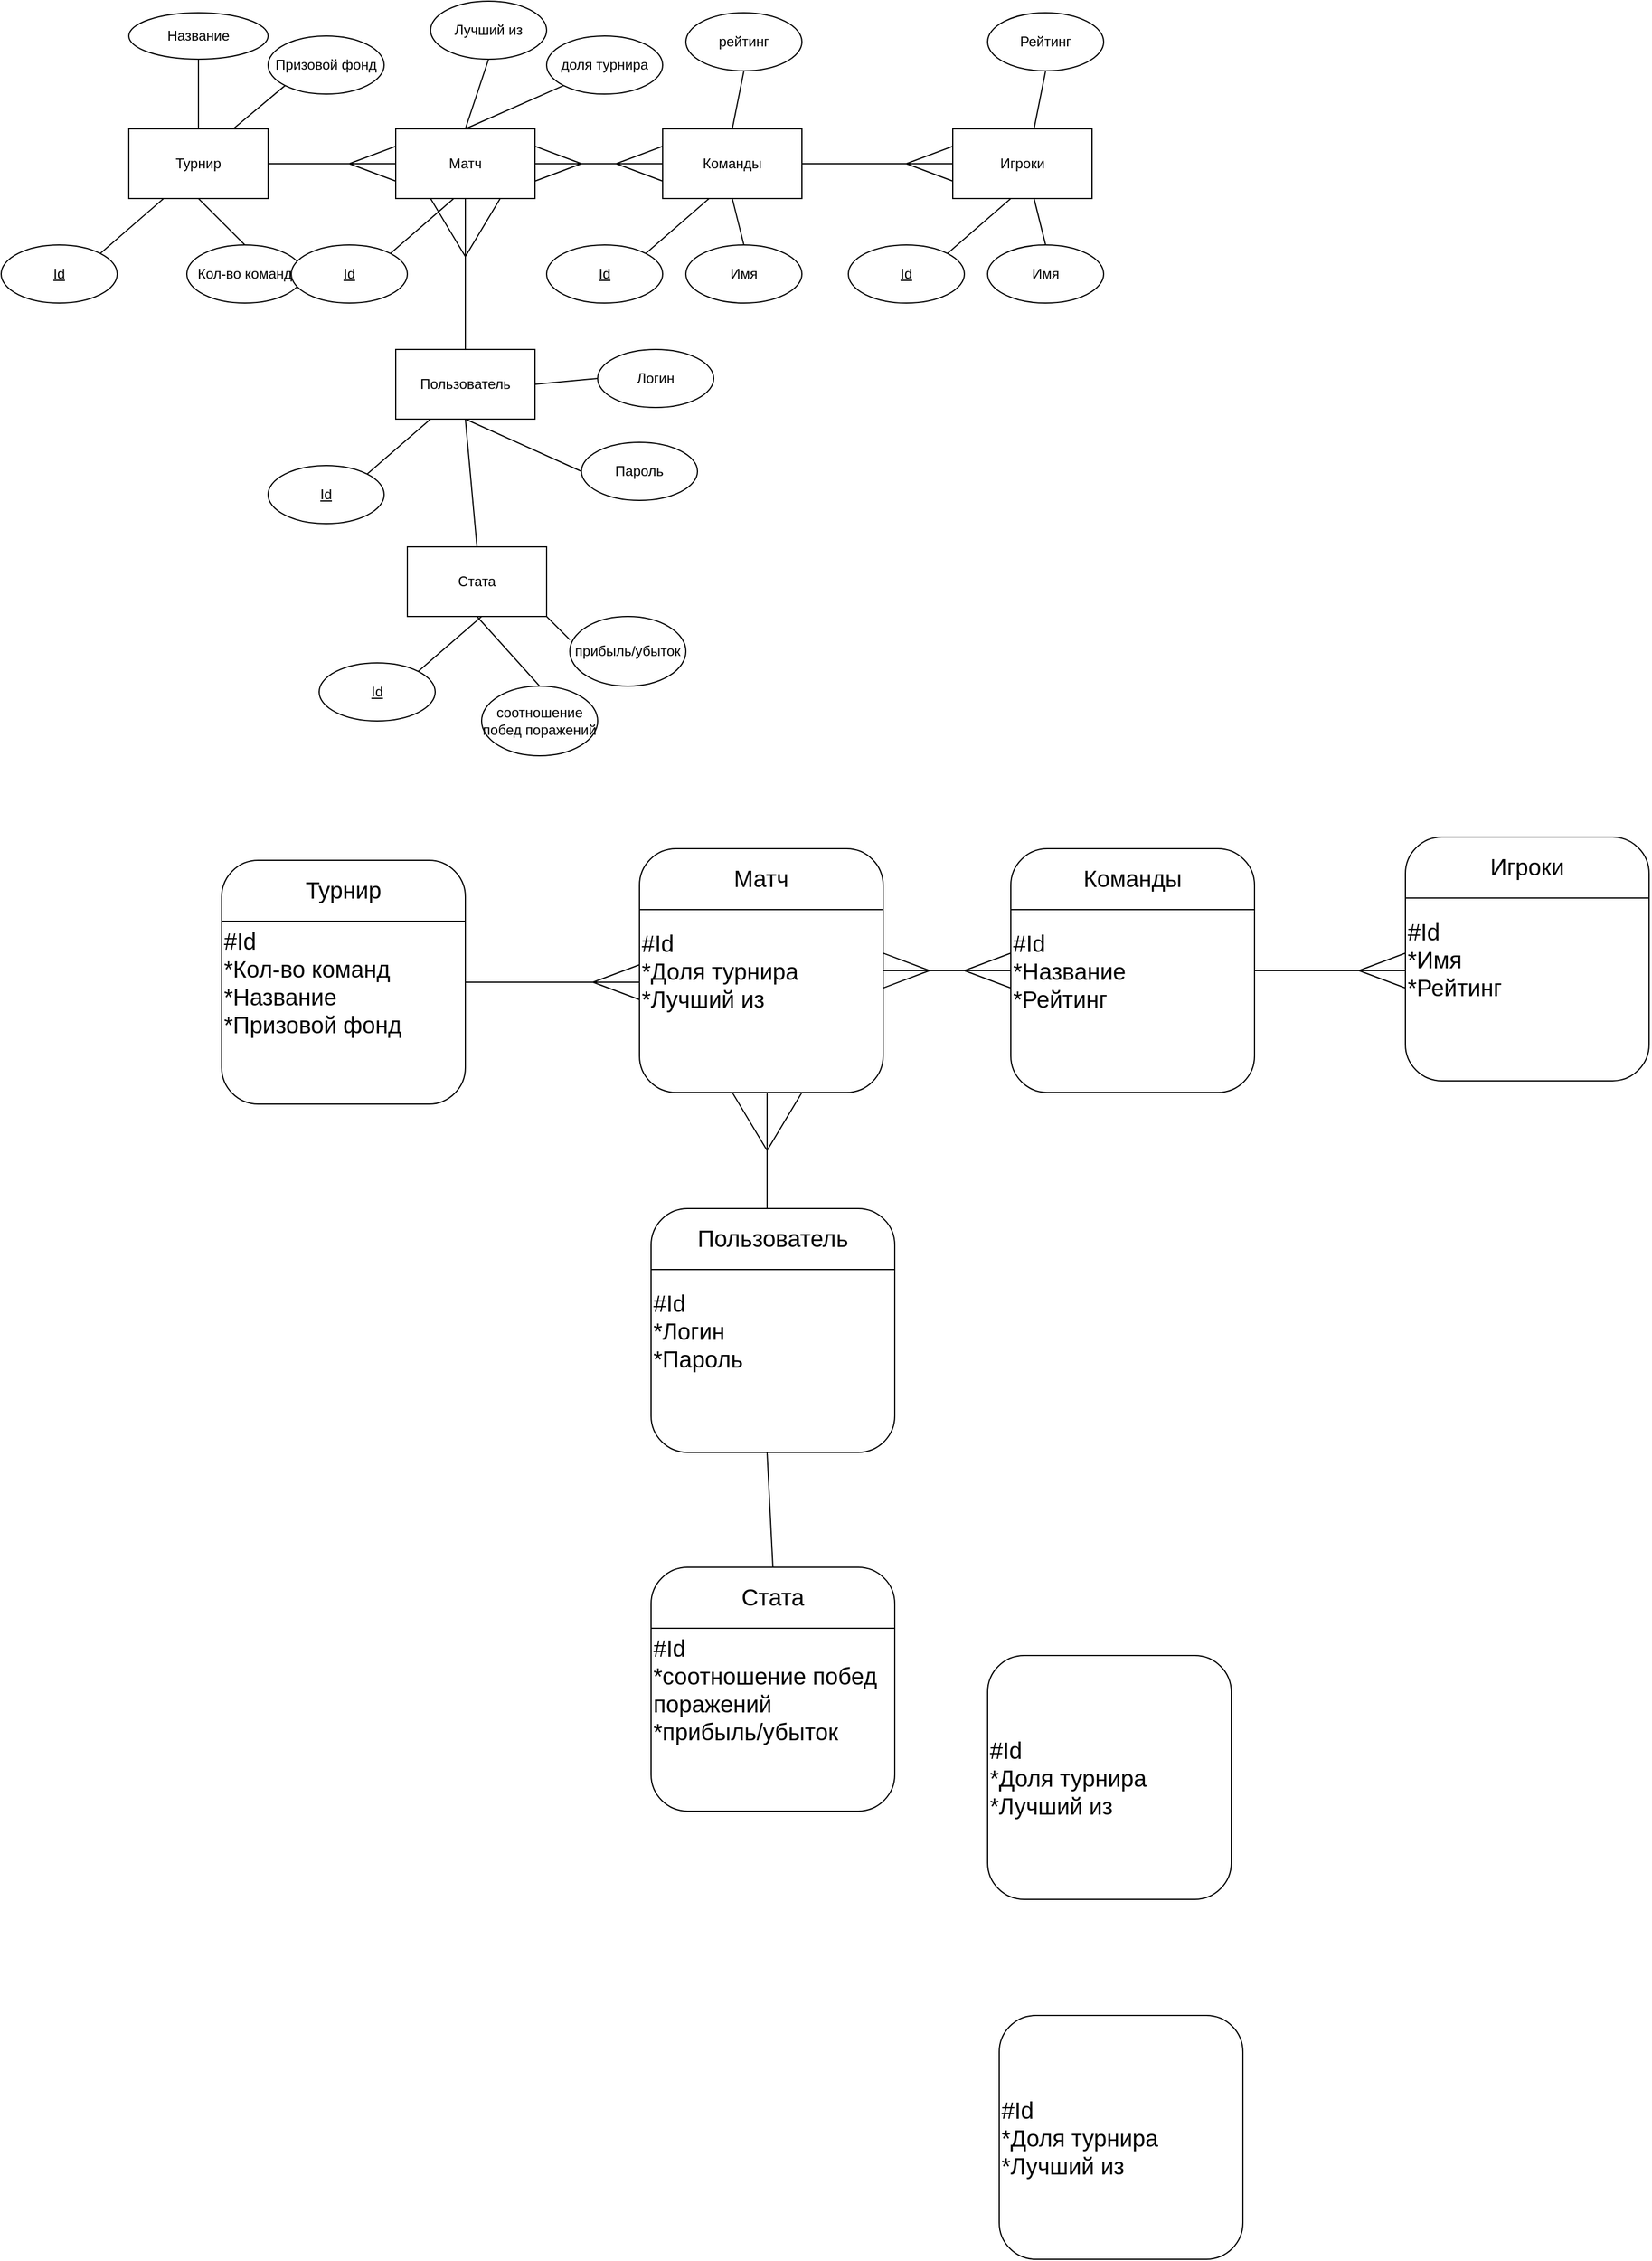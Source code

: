 <mxfile version="14.4.0" type="github">
  <diagram id="03FjcUnf6Z8f4p4BtVnu" name="Page-1">
    <mxGraphModel dx="2186" dy="793" grid="1" gridSize="10" guides="1" tooltips="1" connect="1" arrows="1" fold="1" page="1" pageScale="1" pageWidth="827" pageHeight="1169" math="0" shadow="0">
      <root>
        <mxCell id="0" />
        <mxCell id="1" parent="0" />
        <mxCell id="qCNo12KEY4N09CPlPDrK-1" value="Турнир" style="rounded=0;whiteSpace=wrap;html=1;" vertex="1" parent="1">
          <mxGeometry x="10" y="410" width="120" height="60" as="geometry" />
        </mxCell>
        <mxCell id="qCNo12KEY4N09CPlPDrK-2" value="" style="endArrow=none;html=1;exitX=1;exitY=0.5;exitDx=0;exitDy=0;" edge="1" parent="1" source="qCNo12KEY4N09CPlPDrK-1">
          <mxGeometry width="50" height="50" relative="1" as="geometry">
            <mxPoint x="200" y="480" as="sourcePoint" />
            <mxPoint x="240" y="440" as="targetPoint" />
          </mxGeometry>
        </mxCell>
        <mxCell id="qCNo12KEY4N09CPlPDrK-3" value="Матч" style="rounded=0;whiteSpace=wrap;html=1;" vertex="1" parent="1">
          <mxGeometry x="240" y="410" width="120" height="60" as="geometry" />
        </mxCell>
        <mxCell id="qCNo12KEY4N09CPlPDrK-4" value="" style="endArrow=none;html=1;entryX=0;entryY=0.25;entryDx=0;entryDy=0;" edge="1" parent="1" target="qCNo12KEY4N09CPlPDrK-3">
          <mxGeometry width="50" height="50" relative="1" as="geometry">
            <mxPoint x="200" y="440" as="sourcePoint" />
            <mxPoint x="260" y="400" as="targetPoint" />
          </mxGeometry>
        </mxCell>
        <mxCell id="qCNo12KEY4N09CPlPDrK-5" value="" style="endArrow=none;html=1;entryX=0;entryY=0.75;entryDx=0;entryDy=0;" edge="1" parent="1" target="qCNo12KEY4N09CPlPDrK-3">
          <mxGeometry width="50" height="50" relative="1" as="geometry">
            <mxPoint x="200" y="440" as="sourcePoint" />
            <mxPoint x="250" y="435" as="targetPoint" />
          </mxGeometry>
        </mxCell>
        <mxCell id="qCNo12KEY4N09CPlPDrK-6" value="" style="endArrow=none;html=1;exitX=1;exitY=0.5;exitDx=0;exitDy=0;" edge="1" parent="1">
          <mxGeometry width="50" height="50" relative="1" as="geometry">
            <mxPoint x="360" y="440" as="sourcePoint" />
            <mxPoint x="470" y="440" as="targetPoint" />
          </mxGeometry>
        </mxCell>
        <mxCell id="qCNo12KEY4N09CPlPDrK-7" value="Команды" style="rounded=0;whiteSpace=wrap;html=1;" vertex="1" parent="1">
          <mxGeometry x="470" y="410" width="120" height="60" as="geometry" />
        </mxCell>
        <mxCell id="qCNo12KEY4N09CPlPDrK-8" value="" style="endArrow=none;html=1;entryX=0;entryY=0.25;entryDx=0;entryDy=0;" edge="1" parent="1" target="qCNo12KEY4N09CPlPDrK-7">
          <mxGeometry width="50" height="50" relative="1" as="geometry">
            <mxPoint x="430" y="440" as="sourcePoint" />
            <mxPoint x="490" y="400" as="targetPoint" />
          </mxGeometry>
        </mxCell>
        <mxCell id="qCNo12KEY4N09CPlPDrK-9" value="" style="endArrow=none;html=1;entryX=0;entryY=0.75;entryDx=0;entryDy=0;" edge="1" parent="1" target="qCNo12KEY4N09CPlPDrK-7">
          <mxGeometry width="50" height="50" relative="1" as="geometry">
            <mxPoint x="430" y="440" as="sourcePoint" />
            <mxPoint x="480" y="435" as="targetPoint" />
          </mxGeometry>
        </mxCell>
        <mxCell id="qCNo12KEY4N09CPlPDrK-10" value="" style="endArrow=none;html=1;entryX=1;entryY=0.25;entryDx=0;entryDy=0;" edge="1" parent="1" target="qCNo12KEY4N09CPlPDrK-3">
          <mxGeometry width="50" height="50" relative="1" as="geometry">
            <mxPoint x="400" y="440" as="sourcePoint" />
            <mxPoint x="480" y="435" as="targetPoint" />
          </mxGeometry>
        </mxCell>
        <mxCell id="qCNo12KEY4N09CPlPDrK-11" value="" style="endArrow=none;html=1;entryX=1;entryY=0.75;entryDx=0;entryDy=0;" edge="1" parent="1" target="qCNo12KEY4N09CPlPDrK-3">
          <mxGeometry width="50" height="50" relative="1" as="geometry">
            <mxPoint x="400" y="440" as="sourcePoint" />
            <mxPoint x="480" y="465" as="targetPoint" />
          </mxGeometry>
        </mxCell>
        <mxCell id="qCNo12KEY4N09CPlPDrK-12" value="Игроки" style="rounded=0;whiteSpace=wrap;html=1;" vertex="1" parent="1">
          <mxGeometry x="720" y="410" width="120" height="60" as="geometry" />
        </mxCell>
        <mxCell id="qCNo12KEY4N09CPlPDrK-13" value="" style="endArrow=none;html=1;entryX=0;entryY=0.25;entryDx=0;entryDy=0;" edge="1" parent="1" target="qCNo12KEY4N09CPlPDrK-12">
          <mxGeometry width="50" height="50" relative="1" as="geometry">
            <mxPoint x="680" y="440" as="sourcePoint" />
            <mxPoint x="740" y="400" as="targetPoint" />
          </mxGeometry>
        </mxCell>
        <mxCell id="qCNo12KEY4N09CPlPDrK-14" value="" style="endArrow=none;html=1;entryX=0;entryY=0.75;entryDx=0;entryDy=0;" edge="1" parent="1" target="qCNo12KEY4N09CPlPDrK-12">
          <mxGeometry width="50" height="50" relative="1" as="geometry">
            <mxPoint x="680" y="440" as="sourcePoint" />
            <mxPoint x="730" y="435" as="targetPoint" />
          </mxGeometry>
        </mxCell>
        <mxCell id="qCNo12KEY4N09CPlPDrK-15" value="" style="endArrow=none;html=1;exitX=1;exitY=0.5;exitDx=0;exitDy=0;entryX=0;entryY=0.5;entryDx=0;entryDy=0;" edge="1" parent="1" source="qCNo12KEY4N09CPlPDrK-7" target="qCNo12KEY4N09CPlPDrK-12">
          <mxGeometry width="50" height="50" relative="1" as="geometry">
            <mxPoint x="370" y="450" as="sourcePoint" />
            <mxPoint x="480" y="450" as="targetPoint" />
          </mxGeometry>
        </mxCell>
        <mxCell id="qCNo12KEY4N09CPlPDrK-16" value="Пользователь" style="rounded=0;whiteSpace=wrap;html=1;" vertex="1" parent="1">
          <mxGeometry x="240" y="600" width="120" height="60" as="geometry" />
        </mxCell>
        <mxCell id="qCNo12KEY4N09CPlPDrK-17" value="" style="endArrow=none;html=1;entryX=0.5;entryY=1;entryDx=0;entryDy=0;exitX=0.5;exitY=0;exitDx=0;exitDy=0;" edge="1" parent="1" source="qCNo12KEY4N09CPlPDrK-16" target="qCNo12KEY4N09CPlPDrK-3">
          <mxGeometry width="50" height="50" relative="1" as="geometry">
            <mxPoint x="250" y="590" as="sourcePoint" />
            <mxPoint x="300" y="540" as="targetPoint" />
          </mxGeometry>
        </mxCell>
        <mxCell id="qCNo12KEY4N09CPlPDrK-18" value="" style="endArrow=none;html=1;exitX=0.25;exitY=1;exitDx=0;exitDy=0;" edge="1" parent="1" source="qCNo12KEY4N09CPlPDrK-3">
          <mxGeometry width="50" height="50" relative="1" as="geometry">
            <mxPoint x="250" y="550" as="sourcePoint" />
            <mxPoint x="300" y="520" as="targetPoint" />
          </mxGeometry>
        </mxCell>
        <mxCell id="qCNo12KEY4N09CPlPDrK-19" value="" style="endArrow=none;html=1;entryX=0.75;entryY=1;entryDx=0;entryDy=0;" edge="1" parent="1" target="qCNo12KEY4N09CPlPDrK-3">
          <mxGeometry width="50" height="50" relative="1" as="geometry">
            <mxPoint x="300" y="520" as="sourcePoint" />
            <mxPoint x="410" y="510" as="targetPoint" />
          </mxGeometry>
        </mxCell>
        <mxCell id="qCNo12KEY4N09CPlPDrK-20" value="Название" style="ellipse;whiteSpace=wrap;html=1;" vertex="1" parent="1">
          <mxGeometry x="10" y="310" width="120" height="40" as="geometry" />
        </mxCell>
        <mxCell id="qCNo12KEY4N09CPlPDrK-21" value="" style="endArrow=none;html=1;exitX=0.5;exitY=0;exitDx=0;exitDy=0;entryX=0.5;entryY=1;entryDx=0;entryDy=0;" edge="1" parent="1" source="qCNo12KEY4N09CPlPDrK-1" target="qCNo12KEY4N09CPlPDrK-20">
          <mxGeometry width="50" height="50" relative="1" as="geometry">
            <mxPoint x="60" y="430" as="sourcePoint" />
            <mxPoint x="110" y="380" as="targetPoint" />
          </mxGeometry>
        </mxCell>
        <mxCell id="qCNo12KEY4N09CPlPDrK-22" value="Призовой фонд" style="ellipse;whiteSpace=wrap;html=1;" vertex="1" parent="1">
          <mxGeometry x="130" y="330" width="100" height="50" as="geometry" />
        </mxCell>
        <mxCell id="qCNo12KEY4N09CPlPDrK-23" value="" style="endArrow=none;html=1;exitX=0.75;exitY=0;exitDx=0;exitDy=0;entryX=0;entryY=1;entryDx=0;entryDy=0;" edge="1" parent="1" source="qCNo12KEY4N09CPlPDrK-1" target="qCNo12KEY4N09CPlPDrK-22">
          <mxGeometry width="50" height="50" relative="1" as="geometry">
            <mxPoint x="210" y="420" as="sourcePoint" />
            <mxPoint x="260" y="370" as="targetPoint" />
          </mxGeometry>
        </mxCell>
        <mxCell id="qCNo12KEY4N09CPlPDrK-24" value="Кол-во команд" style="ellipse;whiteSpace=wrap;html=1;" vertex="1" parent="1">
          <mxGeometry x="60" y="510" width="100" height="50" as="geometry" />
        </mxCell>
        <mxCell id="qCNo12KEY4N09CPlPDrK-27" value="" style="endArrow=none;html=1;exitX=0.5;exitY=0;exitDx=0;exitDy=0;entryX=0.5;entryY=1;entryDx=0;entryDy=0;" edge="1" parent="1" source="qCNo12KEY4N09CPlPDrK-24" target="qCNo12KEY4N09CPlPDrK-1">
          <mxGeometry width="50" height="50" relative="1" as="geometry">
            <mxPoint x="-10" y="520" as="sourcePoint" />
            <mxPoint x="50" y="480" as="targetPoint" />
          </mxGeometry>
        </mxCell>
        <mxCell id="qCNo12KEY4N09CPlPDrK-28" value="Логин" style="ellipse;whiteSpace=wrap;html=1;" vertex="1" parent="1">
          <mxGeometry x="414" y="600" width="100" height="50" as="geometry" />
        </mxCell>
        <mxCell id="qCNo12KEY4N09CPlPDrK-29" value="Пароль" style="ellipse;whiteSpace=wrap;html=1;" vertex="1" parent="1">
          <mxGeometry x="400" y="680" width="100" height="50" as="geometry" />
        </mxCell>
        <mxCell id="qCNo12KEY4N09CPlPDrK-30" value="" style="endArrow=none;html=1;exitX=0.5;exitY=1;exitDx=0;exitDy=0;entryX=0;entryY=0.5;entryDx=0;entryDy=0;" edge="1" parent="1" source="qCNo12KEY4N09CPlPDrK-16" target="qCNo12KEY4N09CPlPDrK-29">
          <mxGeometry width="50" height="50" relative="1" as="geometry">
            <mxPoint x="320" y="690" as="sourcePoint" />
            <mxPoint x="370" y="640" as="targetPoint" />
          </mxGeometry>
        </mxCell>
        <mxCell id="qCNo12KEY4N09CPlPDrK-31" value="" style="endArrow=none;html=1;exitX=1;exitY=0.5;exitDx=0;exitDy=0;entryX=0;entryY=0.5;entryDx=0;entryDy=0;" edge="1" parent="1" source="qCNo12KEY4N09CPlPDrK-16" target="qCNo12KEY4N09CPlPDrK-28">
          <mxGeometry width="50" height="50" relative="1" as="geometry">
            <mxPoint x="310" y="670" as="sourcePoint" />
            <mxPoint x="410" y="715" as="targetPoint" />
          </mxGeometry>
        </mxCell>
        <mxCell id="qCNo12KEY4N09CPlPDrK-32" value="Лучший из" style="ellipse;whiteSpace=wrap;html=1;" vertex="1" parent="1">
          <mxGeometry x="270" y="300" width="100" height="50" as="geometry" />
        </mxCell>
        <mxCell id="qCNo12KEY4N09CPlPDrK-33" value="доля турнира" style="ellipse;whiteSpace=wrap;html=1;" vertex="1" parent="1">
          <mxGeometry x="370" y="330" width="100" height="50" as="geometry" />
        </mxCell>
        <mxCell id="qCNo12KEY4N09CPlPDrK-34" value="Имя" style="ellipse;whiteSpace=wrap;html=1;" vertex="1" parent="1">
          <mxGeometry x="490" y="510" width="100" height="50" as="geometry" />
        </mxCell>
        <mxCell id="qCNo12KEY4N09CPlPDrK-35" value="" style="endArrow=none;html=1;exitX=0.5;exitY=0;exitDx=0;exitDy=0;entryX=0.5;entryY=1;entryDx=0;entryDy=0;" edge="1" parent="1" source="qCNo12KEY4N09CPlPDrK-3" target="qCNo12KEY4N09CPlPDrK-32">
          <mxGeometry width="50" height="50" relative="1" as="geometry">
            <mxPoint x="330" y="410" as="sourcePoint" />
            <mxPoint x="380" y="360" as="targetPoint" />
          </mxGeometry>
        </mxCell>
        <mxCell id="qCNo12KEY4N09CPlPDrK-36" value="" style="endArrow=none;html=1;entryX=0;entryY=1;entryDx=0;entryDy=0;exitX=0.5;exitY=0;exitDx=0;exitDy=0;" edge="1" parent="1" source="qCNo12KEY4N09CPlPDrK-3" target="qCNo12KEY4N09CPlPDrK-33">
          <mxGeometry width="50" height="50" relative="1" as="geometry">
            <mxPoint x="300" y="400" as="sourcePoint" />
            <mxPoint x="330" y="360" as="targetPoint" />
          </mxGeometry>
        </mxCell>
        <mxCell id="qCNo12KEY4N09CPlPDrK-37" value="" style="endArrow=none;html=1;exitX=0.5;exitY=1;exitDx=0;exitDy=0;entryX=0.5;entryY=0;entryDx=0;entryDy=0;" edge="1" parent="1" source="qCNo12KEY4N09CPlPDrK-7" target="qCNo12KEY4N09CPlPDrK-34">
          <mxGeometry width="50" height="50" relative="1" as="geometry">
            <mxPoint x="680" y="620" as="sourcePoint" />
            <mxPoint x="720" y="560" as="targetPoint" />
          </mxGeometry>
        </mxCell>
        <mxCell id="qCNo12KEY4N09CPlPDrK-38" value="рейтинг" style="ellipse;whiteSpace=wrap;html=1;" vertex="1" parent="1">
          <mxGeometry x="490" y="310" width="100" height="50" as="geometry" />
        </mxCell>
        <mxCell id="qCNo12KEY4N09CPlPDrK-39" value="" style="endArrow=none;html=1;exitX=0.5;exitY=0;exitDx=0;exitDy=0;entryX=0.5;entryY=1;entryDx=0;entryDy=0;" edge="1" parent="1" source="qCNo12KEY4N09CPlPDrK-7" target="qCNo12KEY4N09CPlPDrK-38">
          <mxGeometry width="50" height="50" relative="1" as="geometry">
            <mxPoint x="560" y="430" as="sourcePoint" />
            <mxPoint x="610" y="380" as="targetPoint" />
          </mxGeometry>
        </mxCell>
        <mxCell id="qCNo12KEY4N09CPlPDrK-40" value="Рейтинг" style="ellipse;whiteSpace=wrap;html=1;" vertex="1" parent="1">
          <mxGeometry x="750" y="310" width="100" height="50" as="geometry" />
        </mxCell>
        <mxCell id="qCNo12KEY4N09CPlPDrK-41" value="" style="endArrow=none;html=1;exitX=0.5;exitY=0;exitDx=0;exitDy=0;entryX=0.5;entryY=1;entryDx=0;entryDy=0;" edge="1" parent="1" target="qCNo12KEY4N09CPlPDrK-40">
          <mxGeometry width="50" height="50" relative="1" as="geometry">
            <mxPoint x="790" y="410" as="sourcePoint" />
            <mxPoint x="870" y="380" as="targetPoint" />
          </mxGeometry>
        </mxCell>
        <mxCell id="qCNo12KEY4N09CPlPDrK-42" value="Имя" style="ellipse;whiteSpace=wrap;html=1;" vertex="1" parent="1">
          <mxGeometry x="750" y="510" width="100" height="50" as="geometry" />
        </mxCell>
        <mxCell id="qCNo12KEY4N09CPlPDrK-43" value="" style="endArrow=none;html=1;exitX=0.5;exitY=1;exitDx=0;exitDy=0;entryX=0.5;entryY=0;entryDx=0;entryDy=0;" edge="1" parent="1" target="qCNo12KEY4N09CPlPDrK-42">
          <mxGeometry width="50" height="50" relative="1" as="geometry">
            <mxPoint x="790" y="470" as="sourcePoint" />
            <mxPoint x="980" y="560" as="targetPoint" />
          </mxGeometry>
        </mxCell>
        <mxCell id="qCNo12KEY4N09CPlPDrK-45" value="Стата" style="rounded=0;whiteSpace=wrap;html=1;" vertex="1" parent="1">
          <mxGeometry x="250" y="770" width="120" height="60" as="geometry" />
        </mxCell>
        <mxCell id="qCNo12KEY4N09CPlPDrK-47" value="прибыль/убыток" style="ellipse;whiteSpace=wrap;html=1;" vertex="1" parent="1">
          <mxGeometry x="390" y="830" width="100" height="60" as="geometry" />
        </mxCell>
        <mxCell id="qCNo12KEY4N09CPlPDrK-48" value="соотношение побед поражений" style="ellipse;whiteSpace=wrap;html=1;" vertex="1" parent="1">
          <mxGeometry x="314" y="890" width="100" height="60" as="geometry" />
        </mxCell>
        <mxCell id="qCNo12KEY4N09CPlPDrK-49" value="" style="endArrow=none;html=1;entryX=0.5;entryY=1;entryDx=0;entryDy=0;exitX=0.5;exitY=0;exitDx=0;exitDy=0;" edge="1" parent="1" source="qCNo12KEY4N09CPlPDrK-45" target="qCNo12KEY4N09CPlPDrK-16">
          <mxGeometry width="50" height="50" relative="1" as="geometry">
            <mxPoint x="300" y="750" as="sourcePoint" />
            <mxPoint x="350" y="700" as="targetPoint" />
          </mxGeometry>
        </mxCell>
        <mxCell id="qCNo12KEY4N09CPlPDrK-50" value="" style="endArrow=none;html=1;entryX=1;entryY=1;entryDx=0;entryDy=0;" edge="1" parent="1" target="qCNo12KEY4N09CPlPDrK-45">
          <mxGeometry width="50" height="50" relative="1" as="geometry">
            <mxPoint x="390" y="850" as="sourcePoint" />
            <mxPoint x="390.0" y="740" as="targetPoint" />
          </mxGeometry>
        </mxCell>
        <mxCell id="qCNo12KEY4N09CPlPDrK-51" value="" style="endArrow=none;html=1;entryX=0.5;entryY=1;entryDx=0;entryDy=0;exitX=0.5;exitY=0;exitDx=0;exitDy=0;" edge="1" parent="1" source="qCNo12KEY4N09CPlPDrK-48" target="qCNo12KEY4N09CPlPDrK-45">
          <mxGeometry width="50" height="50" relative="1" as="geometry">
            <mxPoint x="400.0" y="860" as="sourcePoint" />
            <mxPoint x="380.0" y="840" as="targetPoint" />
          </mxGeometry>
        </mxCell>
        <mxCell id="qCNo12KEY4N09CPlPDrK-52" value="&lt;font style=&quot;font-size: 20px&quot;&gt;#Id&lt;br&gt;*Кол-во команд&lt;br&gt;*Название&lt;br&gt;*Призовой фонд&lt;br&gt;&lt;/font&gt;" style="rounded=1;whiteSpace=wrap;html=1;align=left;" vertex="1" parent="1">
          <mxGeometry x="90" y="1040" width="210" height="210" as="geometry" />
        </mxCell>
        <mxCell id="qCNo12KEY4N09CPlPDrK-53" value="" style="endArrow=none;html=1;exitX=0;exitY=0.25;exitDx=0;exitDy=0;entryX=1;entryY=0.25;entryDx=0;entryDy=0;" edge="1" parent="1" source="qCNo12KEY4N09CPlPDrK-52" target="qCNo12KEY4N09CPlPDrK-52">
          <mxGeometry width="50" height="50" relative="1" as="geometry">
            <mxPoint x="170" y="1170" as="sourcePoint" />
            <mxPoint x="220" y="1120" as="targetPoint" />
          </mxGeometry>
        </mxCell>
        <mxCell id="qCNo12KEY4N09CPlPDrK-54" value="&lt;span style=&quot;font-size: 20px&quot;&gt;Турнир&lt;/span&gt;" style="text;html=1;strokeColor=none;fillColor=none;align=center;verticalAlign=middle;whiteSpace=wrap;rounded=0;" vertex="1" parent="1">
          <mxGeometry x="90" y="1040" width="210" height="50" as="geometry" />
        </mxCell>
        <mxCell id="qCNo12KEY4N09CPlPDrK-56" value="&lt;font style=&quot;font-size: 20px&quot;&gt;#Id&lt;br&gt;*Доля турнира&lt;br&gt;*Лучший из&lt;br&gt;&lt;/font&gt;" style="rounded=1;whiteSpace=wrap;html=1;align=left;" vertex="1" parent="1">
          <mxGeometry x="450" y="1030" width="210" height="210" as="geometry" />
        </mxCell>
        <mxCell id="qCNo12KEY4N09CPlPDrK-57" value="" style="endArrow=none;html=1;exitX=0;exitY=0.25;exitDx=0;exitDy=0;entryX=1;entryY=0.25;entryDx=0;entryDy=0;" edge="1" parent="1" source="qCNo12KEY4N09CPlPDrK-56" target="qCNo12KEY4N09CPlPDrK-56">
          <mxGeometry width="50" height="50" relative="1" as="geometry">
            <mxPoint x="530" y="1160" as="sourcePoint" />
            <mxPoint x="580" y="1110" as="targetPoint" />
          </mxGeometry>
        </mxCell>
        <mxCell id="qCNo12KEY4N09CPlPDrK-58" value="&lt;span style=&quot;font-size: 20px&quot;&gt;Матч&lt;/span&gt;" style="text;html=1;strokeColor=none;fillColor=none;align=center;verticalAlign=middle;whiteSpace=wrap;rounded=0;" vertex="1" parent="1">
          <mxGeometry x="450" y="1030" width="210" height="50" as="geometry" />
        </mxCell>
        <mxCell id="qCNo12KEY4N09CPlPDrK-59" value="" style="endArrow=none;html=1;exitX=1;exitY=0.5;exitDx=0;exitDy=0;" edge="1" parent="1" source="qCNo12KEY4N09CPlPDrK-52">
          <mxGeometry width="50" height="50" relative="1" as="geometry">
            <mxPoint x="340" y="1145" as="sourcePoint" />
            <mxPoint x="450.0" y="1145" as="targetPoint" />
          </mxGeometry>
        </mxCell>
        <mxCell id="qCNo12KEY4N09CPlPDrK-60" value="" style="endArrow=none;html=1;entryX=0;entryY=0.25;entryDx=0;entryDy=0;" edge="1" parent="1">
          <mxGeometry width="50" height="50" relative="1" as="geometry">
            <mxPoint x="410.0" y="1145" as="sourcePoint" />
            <mxPoint x="450.0" y="1130" as="targetPoint" />
          </mxGeometry>
        </mxCell>
        <mxCell id="qCNo12KEY4N09CPlPDrK-61" value="" style="endArrow=none;html=1;entryX=0;entryY=0.75;entryDx=0;entryDy=0;" edge="1" parent="1">
          <mxGeometry width="50" height="50" relative="1" as="geometry">
            <mxPoint x="410.0" y="1145" as="sourcePoint" />
            <mxPoint x="450.0" y="1160" as="targetPoint" />
          </mxGeometry>
        </mxCell>
        <mxCell id="qCNo12KEY4N09CPlPDrK-62" value="&lt;font style=&quot;font-size: 20px&quot;&gt;#Id&lt;br&gt;*Название&lt;br&gt;*Рейтинг&lt;br&gt;&lt;/font&gt;" style="rounded=1;whiteSpace=wrap;html=1;align=left;" vertex="1" parent="1">
          <mxGeometry x="770" y="1030" width="210" height="210" as="geometry" />
        </mxCell>
        <mxCell id="qCNo12KEY4N09CPlPDrK-63" value="" style="endArrow=none;html=1;exitX=0;exitY=0.25;exitDx=0;exitDy=0;entryX=1;entryY=0.25;entryDx=0;entryDy=0;" edge="1" parent="1" source="qCNo12KEY4N09CPlPDrK-62" target="qCNo12KEY4N09CPlPDrK-62">
          <mxGeometry width="50" height="50" relative="1" as="geometry">
            <mxPoint x="850" y="1160" as="sourcePoint" />
            <mxPoint x="900" y="1110" as="targetPoint" />
          </mxGeometry>
        </mxCell>
        <mxCell id="qCNo12KEY4N09CPlPDrK-64" value="&lt;span style=&quot;font-size: 20px&quot;&gt;Команды&lt;/span&gt;" style="text;html=1;strokeColor=none;fillColor=none;align=center;verticalAlign=middle;whiteSpace=wrap;rounded=0;" vertex="1" parent="1">
          <mxGeometry x="770" y="1030" width="210" height="50" as="geometry" />
        </mxCell>
        <mxCell id="qCNo12KEY4N09CPlPDrK-65" value="" style="endArrow=none;html=1;exitX=1;exitY=0.5;exitDx=0;exitDy=0;" edge="1" parent="1">
          <mxGeometry width="50" height="50" relative="1" as="geometry">
            <mxPoint x="660" y="1135" as="sourcePoint" />
            <mxPoint x="770" y="1135" as="targetPoint" />
          </mxGeometry>
        </mxCell>
        <mxCell id="qCNo12KEY4N09CPlPDrK-66" value="" style="endArrow=none;html=1;entryX=0;entryY=0.25;entryDx=0;entryDy=0;" edge="1" parent="1">
          <mxGeometry width="50" height="50" relative="1" as="geometry">
            <mxPoint x="730" y="1135" as="sourcePoint" />
            <mxPoint x="770" y="1120" as="targetPoint" />
          </mxGeometry>
        </mxCell>
        <mxCell id="qCNo12KEY4N09CPlPDrK-67" value="" style="endArrow=none;html=1;entryX=0;entryY=0.75;entryDx=0;entryDy=0;" edge="1" parent="1">
          <mxGeometry width="50" height="50" relative="1" as="geometry">
            <mxPoint x="730" y="1135" as="sourcePoint" />
            <mxPoint x="770" y="1150" as="targetPoint" />
          </mxGeometry>
        </mxCell>
        <mxCell id="qCNo12KEY4N09CPlPDrK-68" value="" style="endArrow=none;html=1;entryX=1;entryY=0.25;entryDx=0;entryDy=0;" edge="1" parent="1">
          <mxGeometry width="50" height="50" relative="1" as="geometry">
            <mxPoint x="700" y="1135" as="sourcePoint" />
            <mxPoint x="660" y="1120" as="targetPoint" />
          </mxGeometry>
        </mxCell>
        <mxCell id="qCNo12KEY4N09CPlPDrK-69" value="" style="endArrow=none;html=1;entryX=1;entryY=0.75;entryDx=0;entryDy=0;" edge="1" parent="1">
          <mxGeometry width="50" height="50" relative="1" as="geometry">
            <mxPoint x="700" y="1135" as="sourcePoint" />
            <mxPoint x="660" y="1150" as="targetPoint" />
          </mxGeometry>
        </mxCell>
        <mxCell id="qCNo12KEY4N09CPlPDrK-70" value="&lt;font style=&quot;font-size: 20px&quot;&gt;#Id&lt;br&gt;*Доля турнира&lt;br&gt;*Лучший из&lt;br&gt;&lt;/font&gt;" style="rounded=1;whiteSpace=wrap;html=1;align=left;" vertex="1" parent="1">
          <mxGeometry x="750" y="1725" width="210" height="210" as="geometry" />
        </mxCell>
        <mxCell id="qCNo12KEY4N09CPlPDrK-77" value="&lt;font style=&quot;font-size: 20px&quot;&gt;#Id&lt;br&gt;*Имя&lt;br&gt;*Рейтинг&lt;br&gt;&lt;/font&gt;" style="rounded=1;whiteSpace=wrap;html=1;align=left;" vertex="1" parent="1">
          <mxGeometry x="1110" y="1020" width="210" height="210" as="geometry" />
        </mxCell>
        <mxCell id="qCNo12KEY4N09CPlPDrK-78" value="" style="endArrow=none;html=1;exitX=0;exitY=0.25;exitDx=0;exitDy=0;entryX=1;entryY=0.25;entryDx=0;entryDy=0;" edge="1" parent="1" source="qCNo12KEY4N09CPlPDrK-77" target="qCNo12KEY4N09CPlPDrK-77">
          <mxGeometry width="50" height="50" relative="1" as="geometry">
            <mxPoint x="1190" y="1150" as="sourcePoint" />
            <mxPoint x="1240" y="1100" as="targetPoint" />
          </mxGeometry>
        </mxCell>
        <mxCell id="qCNo12KEY4N09CPlPDrK-79" value="&lt;span style=&quot;font-size: 20px&quot;&gt;Игроки&lt;/span&gt;" style="text;html=1;strokeColor=none;fillColor=none;align=center;verticalAlign=middle;whiteSpace=wrap;rounded=0;" vertex="1" parent="1">
          <mxGeometry x="1110" y="1020" width="210" height="50" as="geometry" />
        </mxCell>
        <mxCell id="qCNo12KEY4N09CPlPDrK-80" value="" style="endArrow=none;html=1;entryX=0;entryY=0.25;entryDx=0;entryDy=0;" edge="1" parent="1">
          <mxGeometry width="50" height="50" relative="1" as="geometry">
            <mxPoint x="1070" y="1135" as="sourcePoint" />
            <mxPoint x="1110" y="1120" as="targetPoint" />
          </mxGeometry>
        </mxCell>
        <mxCell id="qCNo12KEY4N09CPlPDrK-81" value="" style="endArrow=none;html=1;entryX=0;entryY=0.75;entryDx=0;entryDy=0;" edge="1" parent="1">
          <mxGeometry width="50" height="50" relative="1" as="geometry">
            <mxPoint x="1070" y="1135" as="sourcePoint" />
            <mxPoint x="1110" y="1150" as="targetPoint" />
          </mxGeometry>
        </mxCell>
        <mxCell id="qCNo12KEY4N09CPlPDrK-82" value="" style="endArrow=none;html=1;exitX=1;exitY=0.5;exitDx=0;exitDy=0;entryX=0;entryY=0.5;entryDx=0;entryDy=0;" edge="1" parent="1">
          <mxGeometry width="50" height="50" relative="1" as="geometry">
            <mxPoint x="980" y="1135" as="sourcePoint" />
            <mxPoint x="1110" y="1135" as="targetPoint" />
          </mxGeometry>
        </mxCell>
        <mxCell id="qCNo12KEY4N09CPlPDrK-83" value="&lt;font style=&quot;font-size: 20px&quot;&gt;#Id&lt;br&gt;*Логин&lt;br&gt;*Пароль&lt;br&gt;&lt;/font&gt;" style="rounded=1;whiteSpace=wrap;html=1;align=left;" vertex="1" parent="1">
          <mxGeometry x="460" y="1340" width="210" height="210" as="geometry" />
        </mxCell>
        <mxCell id="qCNo12KEY4N09CPlPDrK-84" value="" style="endArrow=none;html=1;exitX=0;exitY=0.25;exitDx=0;exitDy=0;entryX=1;entryY=0.25;entryDx=0;entryDy=0;" edge="1" parent="1" source="qCNo12KEY4N09CPlPDrK-83" target="qCNo12KEY4N09CPlPDrK-83">
          <mxGeometry width="50" height="50" relative="1" as="geometry">
            <mxPoint x="540" y="1470" as="sourcePoint" />
            <mxPoint x="590" y="1420" as="targetPoint" />
          </mxGeometry>
        </mxCell>
        <mxCell id="qCNo12KEY4N09CPlPDrK-85" value="&lt;span style=&quot;font-size: 20px&quot;&gt;Пользователь&lt;/span&gt;" style="text;html=1;strokeColor=none;fillColor=none;align=center;verticalAlign=middle;whiteSpace=wrap;rounded=0;" vertex="1" parent="1">
          <mxGeometry x="460" y="1340" width="210" height="50" as="geometry" />
        </mxCell>
        <mxCell id="qCNo12KEY4N09CPlPDrK-86" value="&lt;font style=&quot;font-size: 20px&quot;&gt;#Id&lt;br&gt;*Доля турнира&lt;br&gt;*Лучший из&lt;br&gt;&lt;/font&gt;" style="rounded=1;whiteSpace=wrap;html=1;align=left;" vertex="1" parent="1">
          <mxGeometry x="760" y="2035" width="210" height="210" as="geometry" />
        </mxCell>
        <mxCell id="qCNo12KEY4N09CPlPDrK-87" value="&lt;font style=&quot;font-size: 20px&quot;&gt;#Id&lt;br&gt;*соотношение побед поражений&lt;br&gt;*прибыль/убыток&lt;br&gt;&lt;/font&gt;" style="rounded=1;whiteSpace=wrap;html=1;align=left;" vertex="1" parent="1">
          <mxGeometry x="460" y="1649" width="210" height="210" as="geometry" />
        </mxCell>
        <mxCell id="qCNo12KEY4N09CPlPDrK-88" value="" style="endArrow=none;html=1;exitX=0;exitY=0.25;exitDx=0;exitDy=0;entryX=1;entryY=0.25;entryDx=0;entryDy=0;" edge="1" parent="1" source="qCNo12KEY4N09CPlPDrK-87" target="qCNo12KEY4N09CPlPDrK-87">
          <mxGeometry width="50" height="50" relative="1" as="geometry">
            <mxPoint x="540" y="1779" as="sourcePoint" />
            <mxPoint x="590" y="1729" as="targetPoint" />
          </mxGeometry>
        </mxCell>
        <mxCell id="qCNo12KEY4N09CPlPDrK-89" value="&lt;span style=&quot;font-size: 20px&quot;&gt;Стата&lt;/span&gt;" style="text;html=1;strokeColor=none;fillColor=none;align=center;verticalAlign=middle;whiteSpace=wrap;rounded=0;" vertex="1" parent="1">
          <mxGeometry x="460" y="1649" width="210" height="50" as="geometry" />
        </mxCell>
        <mxCell id="qCNo12KEY4N09CPlPDrK-90" value="" style="endArrow=none;html=1;entryX=0.5;entryY=1;entryDx=0;entryDy=0;" edge="1" parent="1">
          <mxGeometry width="50" height="50" relative="1" as="geometry">
            <mxPoint x="560" y="1340" as="sourcePoint" />
            <mxPoint x="560" y="1240" as="targetPoint" />
          </mxGeometry>
        </mxCell>
        <mxCell id="qCNo12KEY4N09CPlPDrK-91" value="" style="endArrow=none;html=1;exitX=0.25;exitY=1;exitDx=0;exitDy=0;" edge="1" parent="1">
          <mxGeometry width="50" height="50" relative="1" as="geometry">
            <mxPoint x="530" y="1240" as="sourcePoint" />
            <mxPoint x="560" y="1290" as="targetPoint" />
          </mxGeometry>
        </mxCell>
        <mxCell id="qCNo12KEY4N09CPlPDrK-92" value="" style="endArrow=none;html=1;entryX=0.75;entryY=1;entryDx=0;entryDy=0;" edge="1" parent="1">
          <mxGeometry width="50" height="50" relative="1" as="geometry">
            <mxPoint x="560" y="1290" as="sourcePoint" />
            <mxPoint x="590" y="1240" as="targetPoint" />
          </mxGeometry>
        </mxCell>
        <mxCell id="qCNo12KEY4N09CPlPDrK-93" value="" style="endArrow=none;html=1;entryX=0.5;entryY=1;entryDx=0;entryDy=0;exitX=0.5;exitY=0;exitDx=0;exitDy=0;" edge="1" parent="1" source="qCNo12KEY4N09CPlPDrK-89">
          <mxGeometry width="50" height="50" relative="1" as="geometry">
            <mxPoint x="570" y="1660" as="sourcePoint" />
            <mxPoint x="560" y="1550" as="targetPoint" />
          </mxGeometry>
        </mxCell>
        <mxCell id="qCNo12KEY4N09CPlPDrK-94" value="&lt;u&gt;Id&lt;/u&gt;" style="ellipse;whiteSpace=wrap;html=1;" vertex="1" parent="1">
          <mxGeometry x="130" y="700" width="100" height="50" as="geometry" />
        </mxCell>
        <mxCell id="qCNo12KEY4N09CPlPDrK-95" value="" style="endArrow=none;html=1;entryX=0.25;entryY=1;entryDx=0;entryDy=0;exitX=1;exitY=0;exitDx=0;exitDy=0;" edge="1" parent="1" source="qCNo12KEY4N09CPlPDrK-94" target="qCNo12KEY4N09CPlPDrK-16">
          <mxGeometry width="50" height="50" relative="1" as="geometry">
            <mxPoint x="320.0" y="780" as="sourcePoint" />
            <mxPoint x="310.0" y="670" as="targetPoint" />
          </mxGeometry>
        </mxCell>
        <mxCell id="qCNo12KEY4N09CPlPDrK-102" value="&lt;u&gt;Id&lt;/u&gt;" style="ellipse;whiteSpace=wrap;html=1;" vertex="1" parent="1">
          <mxGeometry x="-100" y="510" width="100" height="50" as="geometry" />
        </mxCell>
        <mxCell id="qCNo12KEY4N09CPlPDrK-103" value="" style="endArrow=none;html=1;entryX=0.25;entryY=1;entryDx=0;entryDy=0;exitX=1;exitY=0;exitDx=0;exitDy=0;" edge="1" parent="1" source="qCNo12KEY4N09CPlPDrK-102">
          <mxGeometry width="50" height="50" relative="1" as="geometry">
            <mxPoint x="90.0" y="590" as="sourcePoint" />
            <mxPoint x="40.0" y="470" as="targetPoint" />
          </mxGeometry>
        </mxCell>
        <mxCell id="qCNo12KEY4N09CPlPDrK-104" value="&lt;u&gt;Id&lt;/u&gt;" style="ellipse;whiteSpace=wrap;html=1;" vertex="1" parent="1">
          <mxGeometry x="150" y="510" width="100" height="50" as="geometry" />
        </mxCell>
        <mxCell id="qCNo12KEY4N09CPlPDrK-105" value="" style="endArrow=none;html=1;entryX=0.25;entryY=1;entryDx=0;entryDy=0;exitX=1;exitY=0;exitDx=0;exitDy=0;" edge="1" parent="1" source="qCNo12KEY4N09CPlPDrK-104">
          <mxGeometry width="50" height="50" relative="1" as="geometry">
            <mxPoint x="340.0" y="590" as="sourcePoint" />
            <mxPoint x="290" y="470" as="targetPoint" />
          </mxGeometry>
        </mxCell>
        <mxCell id="qCNo12KEY4N09CPlPDrK-106" value="&lt;u&gt;Id&lt;/u&gt;" style="ellipse;whiteSpace=wrap;html=1;" vertex="1" parent="1">
          <mxGeometry x="370" y="510" width="100" height="50" as="geometry" />
        </mxCell>
        <mxCell id="qCNo12KEY4N09CPlPDrK-107" value="" style="endArrow=none;html=1;entryX=0.25;entryY=1;entryDx=0;entryDy=0;exitX=1;exitY=0;exitDx=0;exitDy=0;" edge="1" parent="1" source="qCNo12KEY4N09CPlPDrK-106">
          <mxGeometry width="50" height="50" relative="1" as="geometry">
            <mxPoint x="560.0" y="590" as="sourcePoint" />
            <mxPoint x="510" y="470" as="targetPoint" />
          </mxGeometry>
        </mxCell>
        <mxCell id="qCNo12KEY4N09CPlPDrK-108" value="&lt;u&gt;Id&lt;/u&gt;" style="ellipse;whiteSpace=wrap;html=1;" vertex="1" parent="1">
          <mxGeometry x="630" y="510" width="100" height="50" as="geometry" />
        </mxCell>
        <mxCell id="qCNo12KEY4N09CPlPDrK-109" value="" style="endArrow=none;html=1;entryX=0.25;entryY=1;entryDx=0;entryDy=0;exitX=1;exitY=0;exitDx=0;exitDy=0;" edge="1" parent="1" source="qCNo12KEY4N09CPlPDrK-108">
          <mxGeometry width="50" height="50" relative="1" as="geometry">
            <mxPoint x="820.0" y="590" as="sourcePoint" />
            <mxPoint x="770" y="470" as="targetPoint" />
          </mxGeometry>
        </mxCell>
        <mxCell id="qCNo12KEY4N09CPlPDrK-110" value="&lt;u&gt;Id&lt;/u&gt;" style="ellipse;whiteSpace=wrap;html=1;" vertex="1" parent="1">
          <mxGeometry x="174" y="870" width="100" height="50" as="geometry" />
        </mxCell>
        <mxCell id="qCNo12KEY4N09CPlPDrK-111" value="" style="endArrow=none;html=1;entryX=0.25;entryY=1;entryDx=0;entryDy=0;exitX=1;exitY=0;exitDx=0;exitDy=0;" edge="1" parent="1" source="qCNo12KEY4N09CPlPDrK-110">
          <mxGeometry width="50" height="50" relative="1" as="geometry">
            <mxPoint x="364.0" y="950" as="sourcePoint" />
            <mxPoint x="314" y="830" as="targetPoint" />
          </mxGeometry>
        </mxCell>
      </root>
    </mxGraphModel>
  </diagram>
</mxfile>

